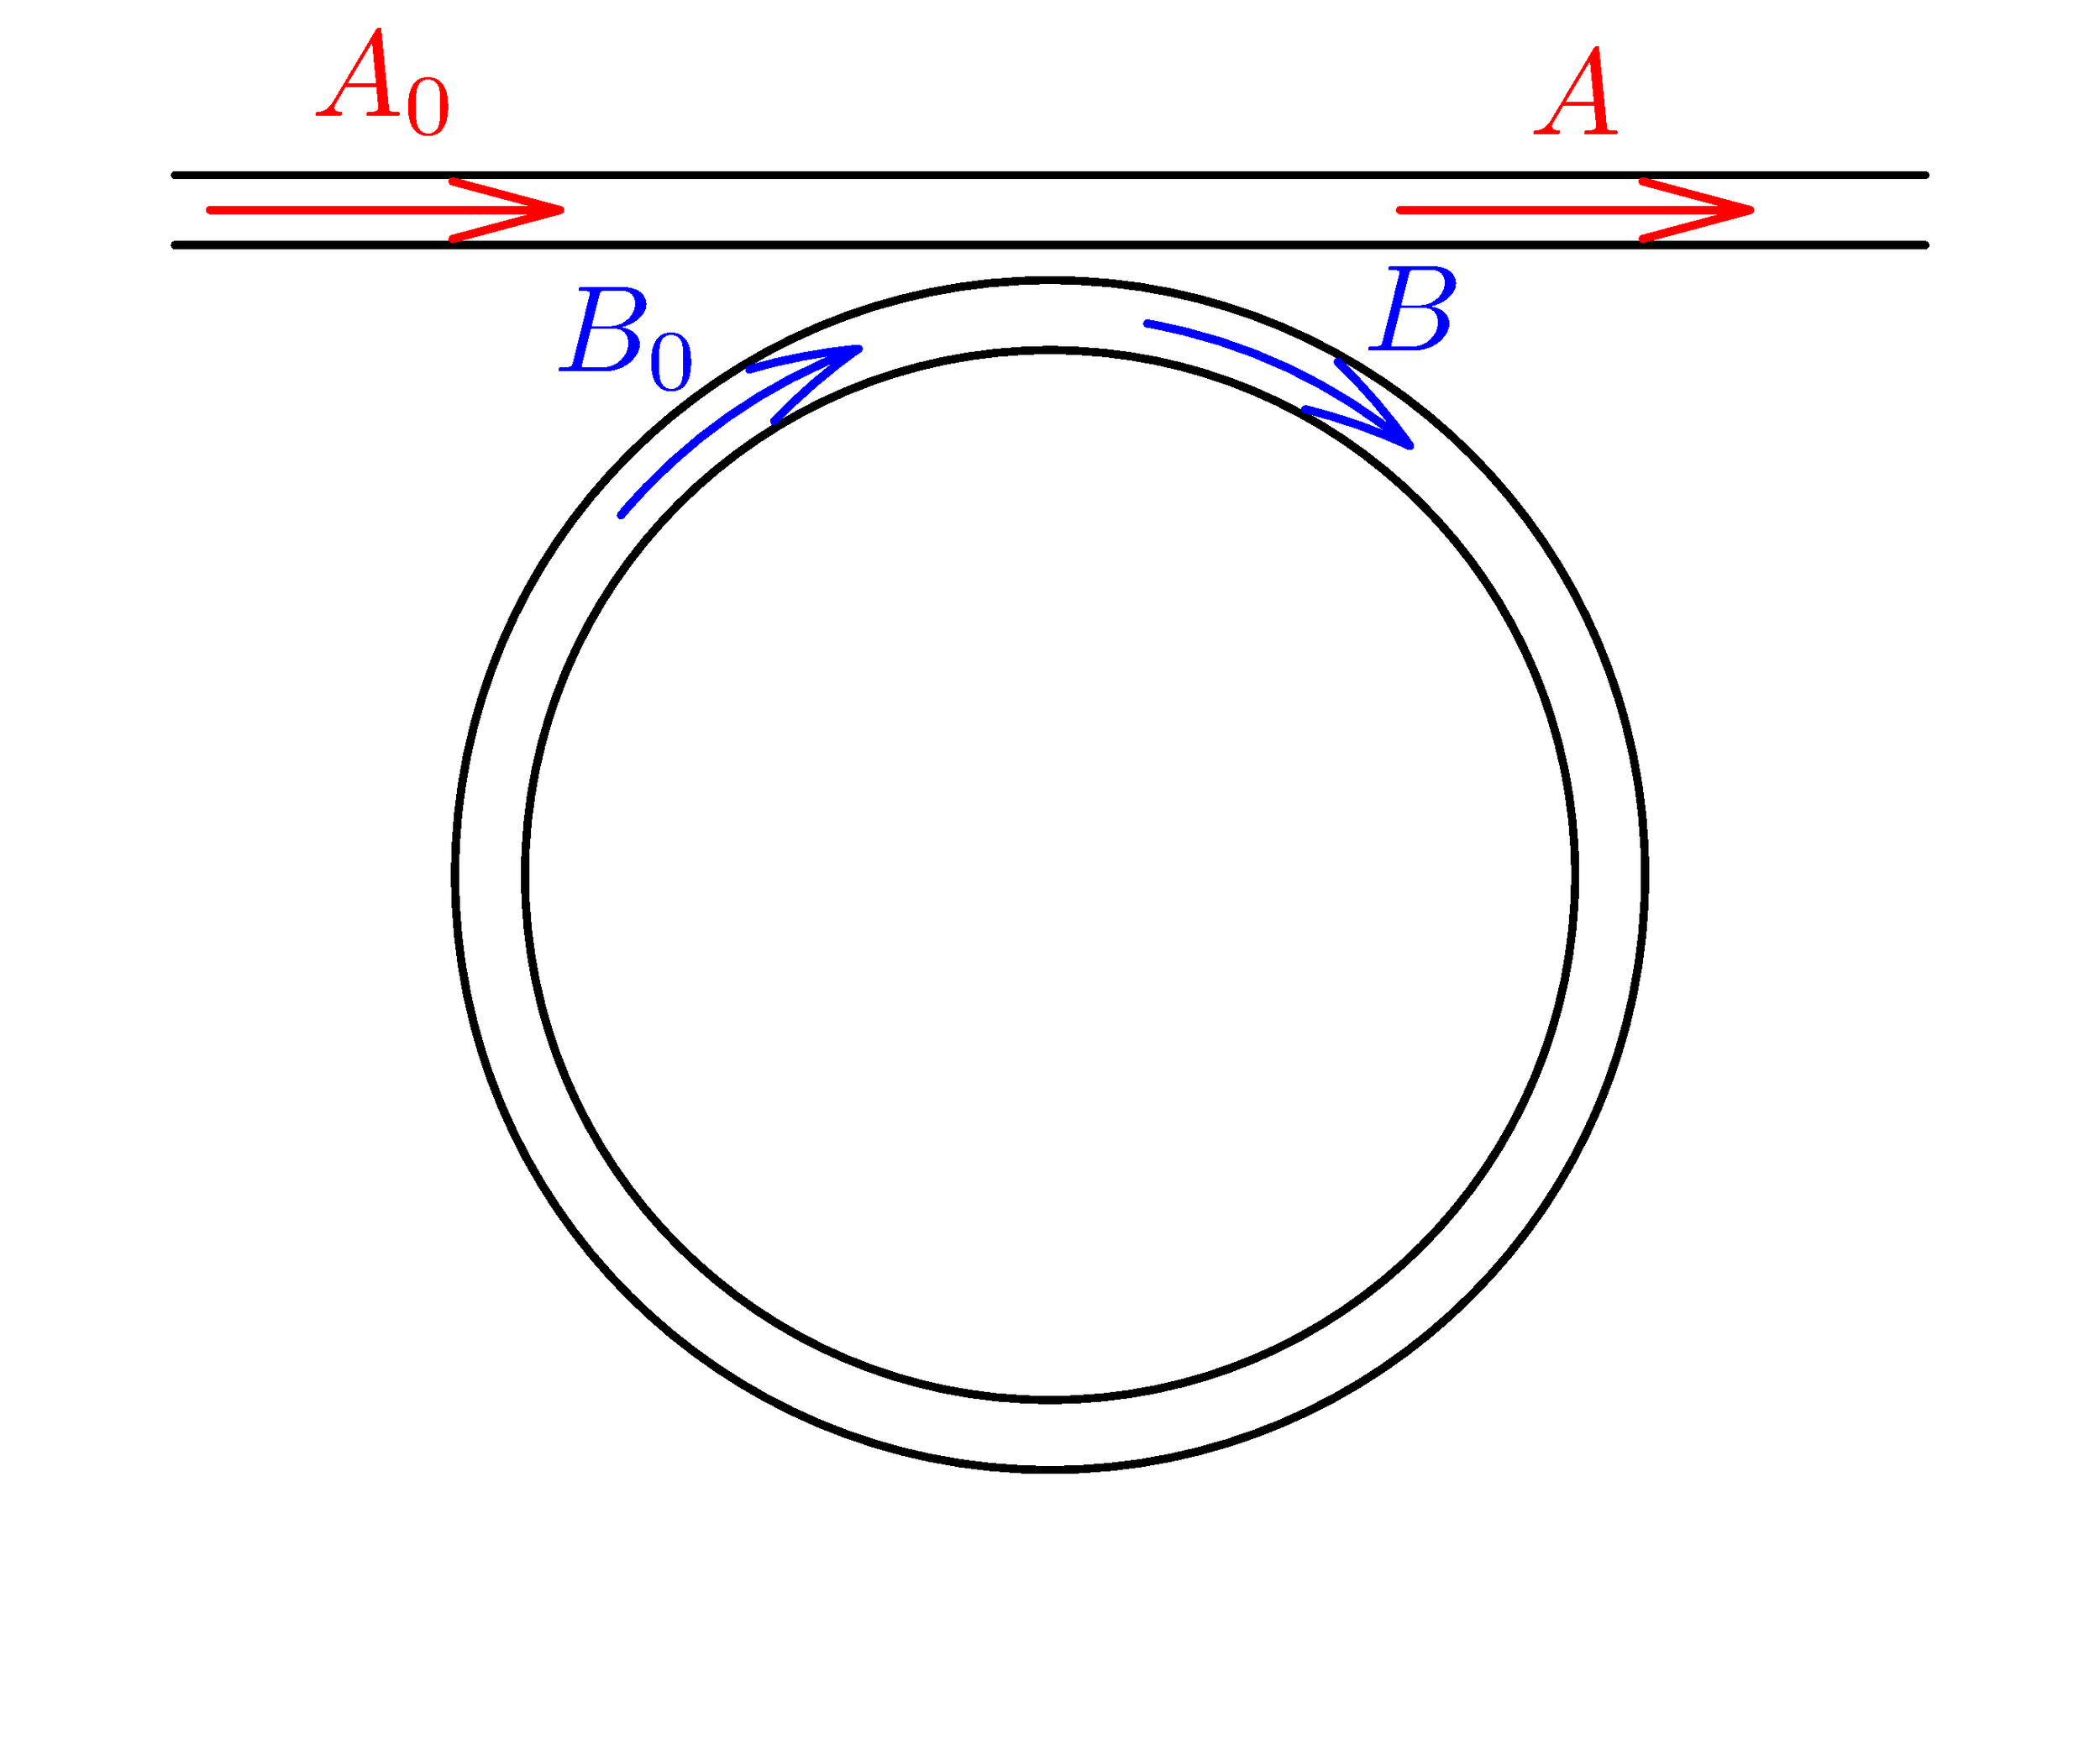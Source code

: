 //texpreamble("\usepackage{mathtext}\usepackage[russian]{babel}");
//defaultpen(font("T2A","cmr","m","n"));
defaultpen(fontsize(10pt)+linewidth(0.6));

settings.render = 16;
unitsize(1cm);

//graphical parameters
pen p = black;

real wg_length = 5;
real wg_width = 0.2;
real ring_radius = 1.5;

fill(box((0,0),(6,5)),white);
draw((0.5,4.5)--(0.5+wg_length,4.5));
draw((0.5,4.5-wg_width)--(0.5+wg_length,4.5-wg_width));
draw(circle((3,4-ring_radius),ring_radius));
draw(circle((3,4-ring_radius),ring_radius+wg_width));
//draw(circle((3,4-ring_radius),ring_radius+0.5*wg_width),dashed);

draw("$A_0$",(0.6,4.5-0.5*wg_width)--(1.6,4.5-0.5*wg_width), red, arrow=Arrow(SimpleHead), align=2N);
draw("$A$",(4,4.5-0.5*wg_width)--(5,4.5-0.5*wg_width), red, arrow=Arrow(SimpleHead), align=2N);

draw("$B_0$",arc((3,4-ring_radius),ring_radius+0.5*wg_width,140,110), blue, arrow=Arrow(SimpleHead), align=NW);
draw("$B$",arc((3,4-ring_radius),ring_radius+0.5*wg_width,80,50), blue, arrow=Arrow(SimpleHead), align=N+2E);

// fill(circle((0,0.9),0.04),black);
// fill(circle((0,0.1),0.04),black);
// fill(circle((3,0.9),0.04),black);
// fill(circle((3,0.1),0.04),black);

// draw("$U_1$", u1, p, arrow = Arrow, align=W);
// draw("$U_2$", u2, p, arrow = Arrow, align=E);
// draw("$I_1$", i1, p, arrow = Arrow, align=S);
// draw("$I_1^{\prime}$", i11, p, arrow = Arrow, align=N);
// draw("$I_2$", i2, p, arrow = Arrow, align=S);
// draw("$I_2^{\prime}$", i21, p, arrow = Arrow, align=N);